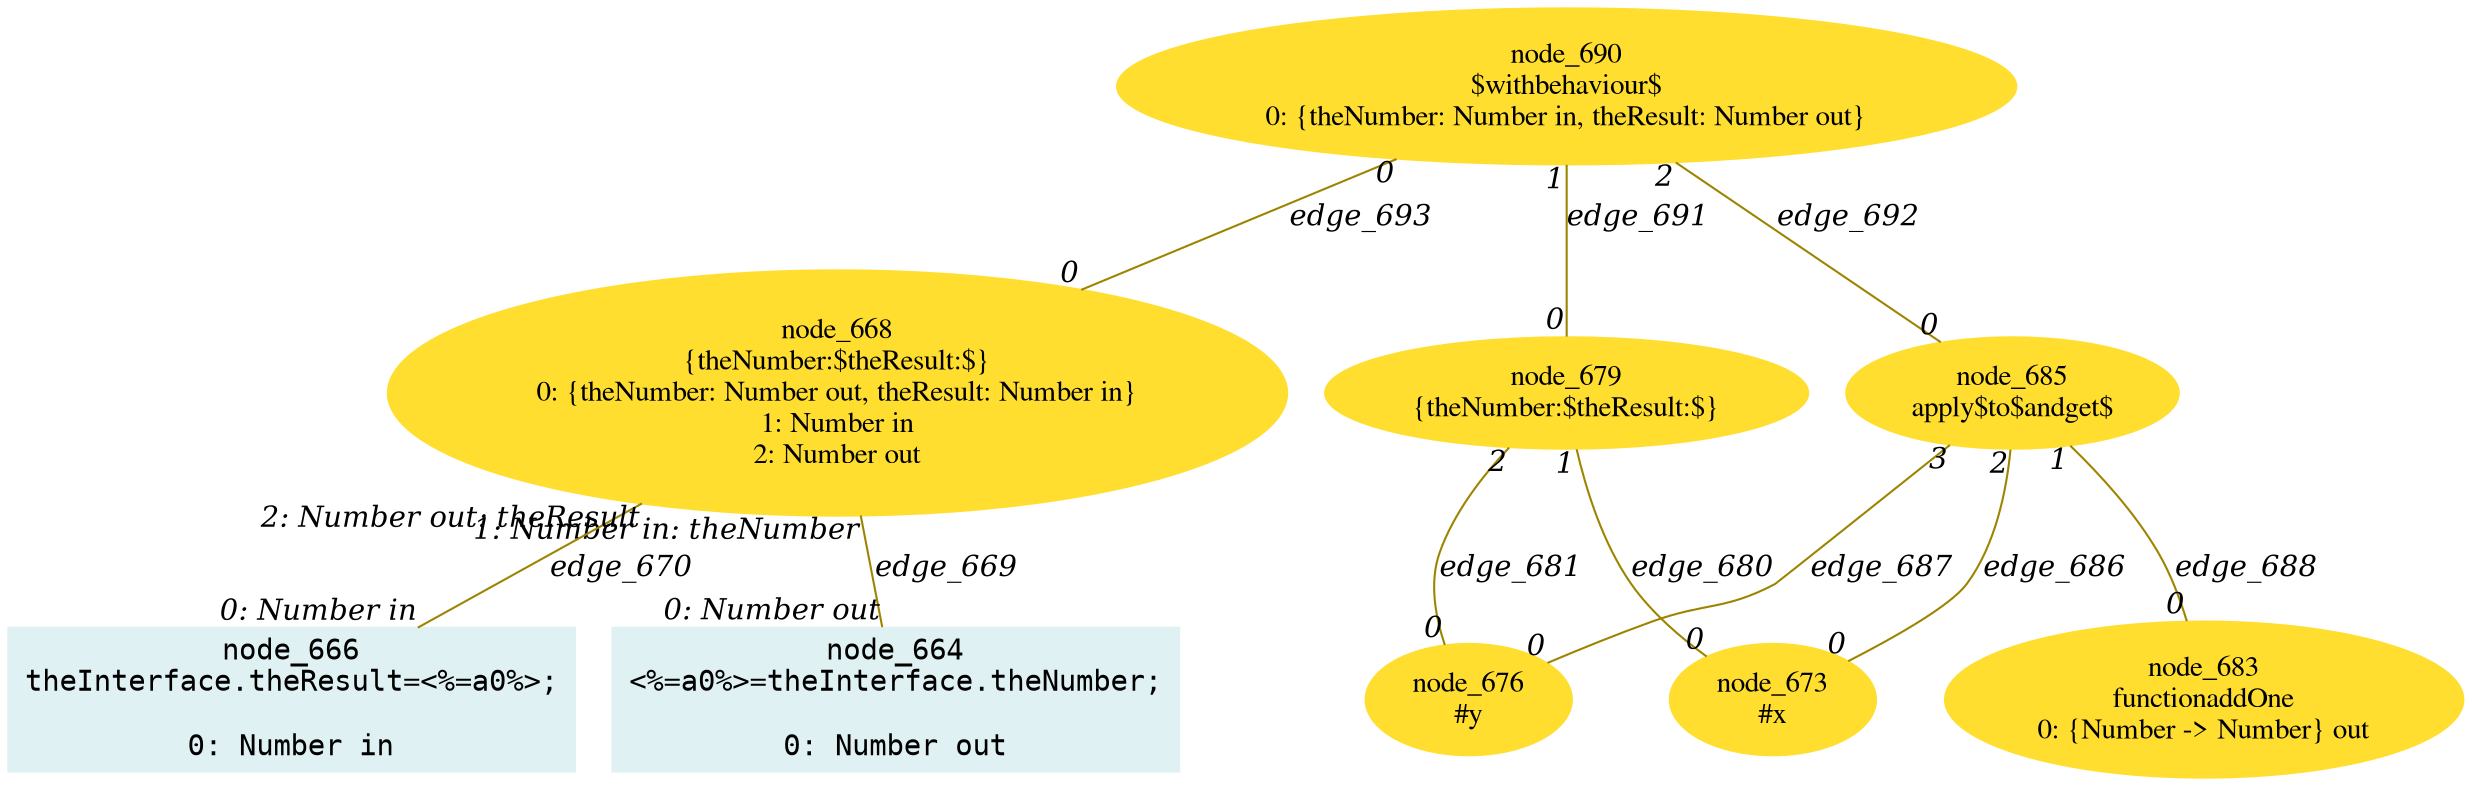 digraph g{node_664 [shape="box", style="filled", color="#dff1f2", fontname="Courier", label="node_664
<%=a0%>=theInterface.theNumber;

0: Number out" ]
node_666 [shape="box", style="filled", color="#dff1f2", fontname="Courier", label="node_666
theInterface.theResult=<%=a0%>;

0: Number in" ]
node_668 [shape="ellipse", style="filled", color="#ffde2f", fontname="Times", label="node_668
{theNumber:$theResult:$}
0: {theNumber: Number out, theResult: Number in}
1: Number in
2: Number out" ]
node_673 [shape="ellipse", style="filled", color="#ffde2f", fontname="Times", label="node_673
#x
" ]
node_676 [shape="ellipse", style="filled", color="#ffde2f", fontname="Times", label="node_676
#y
" ]
node_679 [shape="ellipse", style="filled", color="#ffde2f", fontname="Times", label="node_679
{theNumber:$theResult:$}
" ]
node_683 [shape="ellipse", style="filled", color="#ffde2f", fontname="Times", label="node_683
functionaddOne
0: {Number -> Number} out" ]
node_685 [shape="ellipse", style="filled", color="#ffde2f", fontname="Times", label="node_685
apply$to$andget$
" ]
node_690 [shape="ellipse", style="filled", color="#ffde2f", fontname="Times", label="node_690
$withbehaviour$
0: {theNumber: Number in, theResult: Number out}" ]
node_668 -> node_664 [dir=none, arrowHead=none, fontname="Times-Italic", arrowsize=1, color="#9d8400", label="edge_669",  headlabel="0: Number out", taillabel="1: Number in: theNumber" ]
node_668 -> node_666 [dir=none, arrowHead=none, fontname="Times-Italic", arrowsize=1, color="#9d8400", label="edge_670",  headlabel="0: Number in", taillabel="2: Number out: theResult" ]
node_679 -> node_673 [dir=none, arrowHead=none, fontname="Times-Italic", arrowsize=1, color="#9d8400", label="edge_680",  headlabel="0", taillabel="1" ]
node_679 -> node_676 [dir=none, arrowHead=none, fontname="Times-Italic", arrowsize=1, color="#9d8400", label="edge_681",  headlabel="0", taillabel="2" ]
node_685 -> node_673 [dir=none, arrowHead=none, fontname="Times-Italic", arrowsize=1, color="#9d8400", label="edge_686",  headlabel="0", taillabel="2" ]
node_685 -> node_676 [dir=none, arrowHead=none, fontname="Times-Italic", arrowsize=1, color="#9d8400", label="edge_687",  headlabel="0", taillabel="3" ]
node_685 -> node_683 [dir=none, arrowHead=none, fontname="Times-Italic", arrowsize=1, color="#9d8400", label="edge_688",  headlabel="0", taillabel="1" ]
node_690 -> node_679 [dir=none, arrowHead=none, fontname="Times-Italic", arrowsize=1, color="#9d8400", label="edge_691",  headlabel="0", taillabel="1" ]
node_690 -> node_685 [dir=none, arrowHead=none, fontname="Times-Italic", arrowsize=1, color="#9d8400", label="edge_692",  headlabel="0", taillabel="2" ]
node_690 -> node_668 [dir=none, arrowHead=none, fontname="Times-Italic", arrowsize=1, color="#9d8400", label="edge_693",  headlabel="0", taillabel="0" ]
}